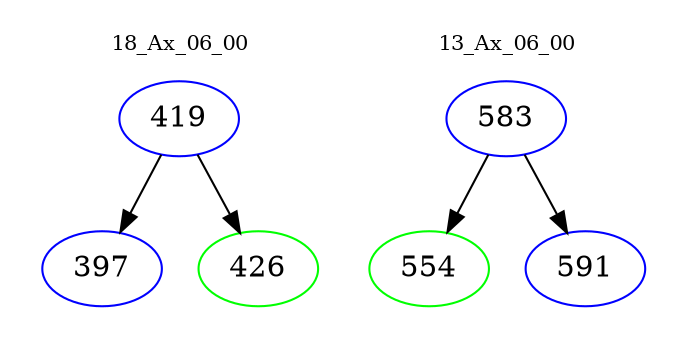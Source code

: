 digraph{
subgraph cluster_0 {
color = white
label = "18_Ax_06_00";
fontsize=10;
T0_419 [label="419", color="blue"]
T0_419 -> T0_397 [color="black"]
T0_397 [label="397", color="blue"]
T0_419 -> T0_426 [color="black"]
T0_426 [label="426", color="green"]
}
subgraph cluster_1 {
color = white
label = "13_Ax_06_00";
fontsize=10;
T1_583 [label="583", color="blue"]
T1_583 -> T1_554 [color="black"]
T1_554 [label="554", color="green"]
T1_583 -> T1_591 [color="black"]
T1_591 [label="591", color="blue"]
}
}
